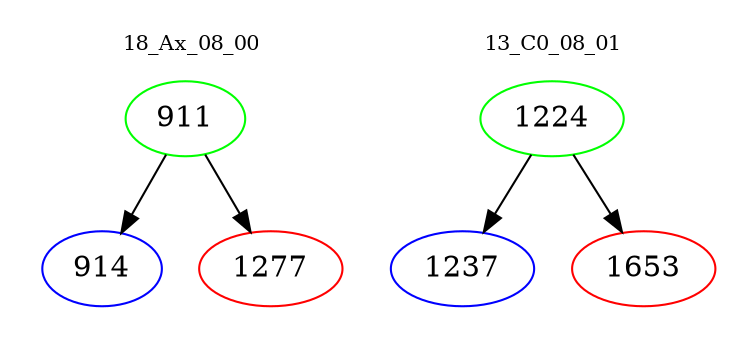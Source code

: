 digraph{
subgraph cluster_0 {
color = white
label = "18_Ax_08_00";
fontsize=10;
T0_911 [label="911", color="green"]
T0_911 -> T0_914 [color="black"]
T0_914 [label="914", color="blue"]
T0_911 -> T0_1277 [color="black"]
T0_1277 [label="1277", color="red"]
}
subgraph cluster_1 {
color = white
label = "13_C0_08_01";
fontsize=10;
T1_1224 [label="1224", color="green"]
T1_1224 -> T1_1237 [color="black"]
T1_1237 [label="1237", color="blue"]
T1_1224 -> T1_1653 [color="black"]
T1_1653 [label="1653", color="red"]
}
}
